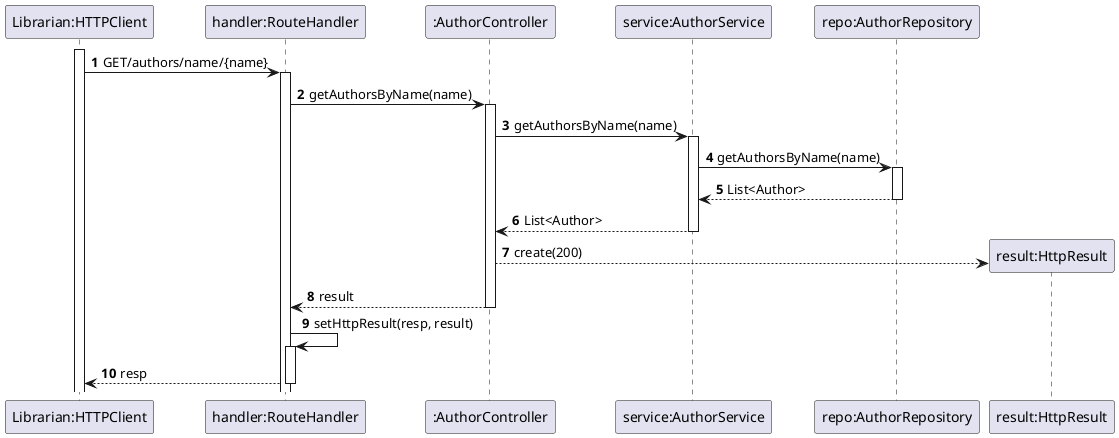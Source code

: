@startuml

'https://plantuml.com/sequence-diagram

autoactivate on
autonumber

participant "Librarian:HTTPClient" as HTTPClient
participant "handler:RouteHandler" as System
participant ":AuthorController" as Ctrl
participant "service:AuthorService" as Service
participant "repo:AuthorRepository" as Repo
participant "result:HttpResult" as Result


activate HTTPClient

HTTPClient -> System: GET/authors/name/{name}
System -> Ctrl: getAuthorsByName(name)
Ctrl -> Service: getAuthorsByName(name)
Service -> Repo: getAuthorsByName(name)
Repo --> Service: List<Author>
Service --> Ctrl: List<Author>
Ctrl --> Result**: create(200)
Ctrl --> System: result
System -> System: setHttpResult(resp, result)
System --> HTTPClient: resp

@enduml